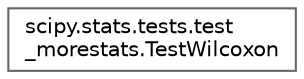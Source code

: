 digraph "Graphical Class Hierarchy"
{
 // LATEX_PDF_SIZE
  bgcolor="transparent";
  edge [fontname=Helvetica,fontsize=10,labelfontname=Helvetica,labelfontsize=10];
  node [fontname=Helvetica,fontsize=10,shape=box,height=0.2,width=0.4];
  rankdir="LR";
  Node0 [id="Node000000",label="scipy.stats.tests.test\l_morestats.TestWilcoxon",height=0.2,width=0.4,color="grey40", fillcolor="white", style="filled",URL="$d4/d8a/classscipy_1_1stats_1_1tests_1_1test__morestats_1_1TestWilcoxon.html",tooltip=" "];
}
